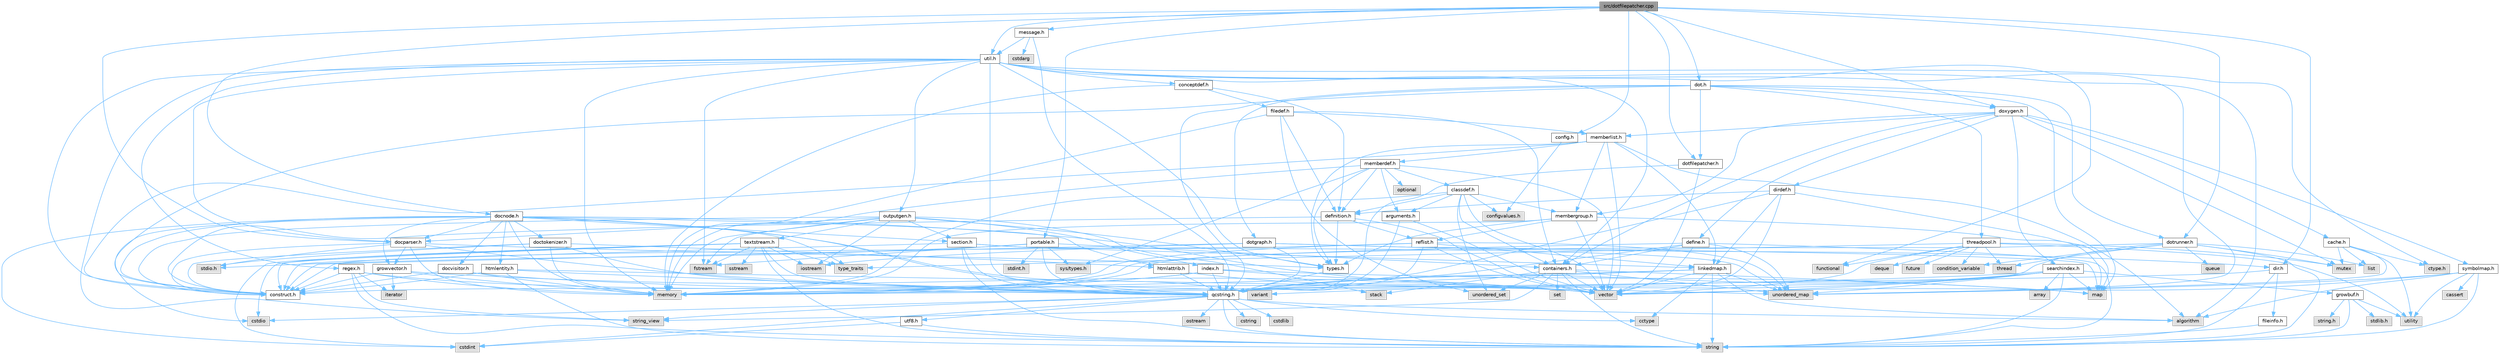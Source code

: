 digraph "src/dotfilepatcher.cpp"
{
 // INTERACTIVE_SVG=YES
 // LATEX_PDF_SIZE
  bgcolor="transparent";
  edge [fontname=Helvetica,fontsize=10,labelfontname=Helvetica,labelfontsize=10];
  node [fontname=Helvetica,fontsize=10,shape=box,height=0.2,width=0.4];
  Node1 [id="Node000001",label="src/dotfilepatcher.cpp",height=0.2,width=0.4,color="gray40", fillcolor="grey60", style="filled", fontcolor="black",tooltip=" "];
  Node1 -> Node2 [id="edge1_Node000001_Node000002",color="steelblue1",style="solid",tooltip=" "];
  Node2 [id="Node000002",label="dotfilepatcher.h",height=0.2,width=0.4,color="grey40", fillcolor="white", style="filled",URL="$d3/d38/dotfilepatcher_8h.html",tooltip=" "];
  Node2 -> Node3 [id="edge2_Node000002_Node000003",color="steelblue1",style="solid",tooltip=" "];
  Node3 [id="Node000003",label="vector",height=0.2,width=0.4,color="grey60", fillcolor="#E0E0E0", style="filled",tooltip=" "];
  Node2 -> Node4 [id="edge3_Node000002_Node000004",color="steelblue1",style="solid",tooltip=" "];
  Node4 [id="Node000004",label="qcstring.h",height=0.2,width=0.4,color="grey40", fillcolor="white", style="filled",URL="$d7/d5c/qcstring_8h.html",tooltip=" "];
  Node4 -> Node5 [id="edge4_Node000004_Node000005",color="steelblue1",style="solid",tooltip=" "];
  Node5 [id="Node000005",label="string",height=0.2,width=0.4,color="grey60", fillcolor="#E0E0E0", style="filled",tooltip=" "];
  Node4 -> Node6 [id="edge5_Node000004_Node000006",color="steelblue1",style="solid",tooltip=" "];
  Node6 [id="Node000006",label="string_view",height=0.2,width=0.4,color="grey60", fillcolor="#E0E0E0", style="filled",tooltip=" "];
  Node4 -> Node7 [id="edge6_Node000004_Node000007",color="steelblue1",style="solid",tooltip=" "];
  Node7 [id="Node000007",label="algorithm",height=0.2,width=0.4,color="grey60", fillcolor="#E0E0E0", style="filled",tooltip=" "];
  Node4 -> Node8 [id="edge7_Node000004_Node000008",color="steelblue1",style="solid",tooltip=" "];
  Node8 [id="Node000008",label="cctype",height=0.2,width=0.4,color="grey60", fillcolor="#E0E0E0", style="filled",tooltip=" "];
  Node4 -> Node9 [id="edge8_Node000004_Node000009",color="steelblue1",style="solid",tooltip=" "];
  Node9 [id="Node000009",label="cstring",height=0.2,width=0.4,color="grey60", fillcolor="#E0E0E0", style="filled",tooltip=" "];
  Node4 -> Node10 [id="edge9_Node000004_Node000010",color="steelblue1",style="solid",tooltip=" "];
  Node10 [id="Node000010",label="cstdio",height=0.2,width=0.4,color="grey60", fillcolor="#E0E0E0", style="filled",tooltip=" "];
  Node4 -> Node11 [id="edge10_Node000004_Node000011",color="steelblue1",style="solid",tooltip=" "];
  Node11 [id="Node000011",label="cstdlib",height=0.2,width=0.4,color="grey60", fillcolor="#E0E0E0", style="filled",tooltip=" "];
  Node4 -> Node12 [id="edge11_Node000004_Node000012",color="steelblue1",style="solid",tooltip=" "];
  Node12 [id="Node000012",label="cstdint",height=0.2,width=0.4,color="grey60", fillcolor="#E0E0E0", style="filled",tooltip=" "];
  Node4 -> Node13 [id="edge12_Node000004_Node000013",color="steelblue1",style="solid",tooltip=" "];
  Node13 [id="Node000013",label="ostream",height=0.2,width=0.4,color="grey60", fillcolor="#E0E0E0", style="filled",tooltip=" "];
  Node4 -> Node14 [id="edge13_Node000004_Node000014",color="steelblue1",style="solid",tooltip=" "];
  Node14 [id="Node000014",label="utf8.h",height=0.2,width=0.4,color="grey40", fillcolor="white", style="filled",URL="$db/d7c/utf8_8h.html",tooltip="Various UTF8 related helper functions."];
  Node14 -> Node12 [id="edge14_Node000014_Node000012",color="steelblue1",style="solid",tooltip=" "];
  Node14 -> Node5 [id="edge15_Node000014_Node000005",color="steelblue1",style="solid",tooltip=" "];
  Node1 -> Node15 [id="edge16_Node000001_Node000015",color="steelblue1",style="solid",tooltip=" "];
  Node15 [id="Node000015",label="dotrunner.h",height=0.2,width=0.4,color="grey40", fillcolor="white", style="filled",URL="$d2/dd1/dotrunner_8h.html",tooltip=" "];
  Node15 -> Node5 [id="edge17_Node000015_Node000005",color="steelblue1",style="solid",tooltip=" "];
  Node15 -> Node16 [id="edge18_Node000015_Node000016",color="steelblue1",style="solid",tooltip=" "];
  Node16 [id="Node000016",label="thread",height=0.2,width=0.4,color="grey60", fillcolor="#E0E0E0", style="filled",tooltip=" "];
  Node15 -> Node17 [id="edge19_Node000015_Node000017",color="steelblue1",style="solid",tooltip=" "];
  Node17 [id="Node000017",label="list",height=0.2,width=0.4,color="grey60", fillcolor="#E0E0E0", style="filled",tooltip=" "];
  Node15 -> Node18 [id="edge20_Node000015_Node000018",color="steelblue1",style="solid",tooltip=" "];
  Node18 [id="Node000018",label="queue",height=0.2,width=0.4,color="grey60", fillcolor="#E0E0E0", style="filled",tooltip=" "];
  Node15 -> Node19 [id="edge21_Node000015_Node000019",color="steelblue1",style="solid",tooltip=" "];
  Node19 [id="Node000019",label="mutex",height=0.2,width=0.4,color="grey60", fillcolor="#E0E0E0", style="filled",tooltip=" "];
  Node15 -> Node20 [id="edge22_Node000015_Node000020",color="steelblue1",style="solid",tooltip=" "];
  Node20 [id="Node000020",label="condition_variable",height=0.2,width=0.4,color="grey60", fillcolor="#E0E0E0", style="filled",tooltip=" "];
  Node15 -> Node21 [id="edge23_Node000015_Node000021",color="steelblue1",style="solid",tooltip=" "];
  Node21 [id="Node000021",label="memory",height=0.2,width=0.4,color="grey60", fillcolor="#E0E0E0", style="filled",tooltip=" "];
  Node15 -> Node4 [id="edge24_Node000015_Node000004",color="steelblue1",style="solid",tooltip=" "];
  Node1 -> Node22 [id="edge25_Node000001_Node000022",color="steelblue1",style="solid",tooltip=" "];
  Node22 [id="Node000022",label="config.h",height=0.2,width=0.4,color="grey40", fillcolor="white", style="filled",URL="$db/d16/config_8h.html",tooltip=" "];
  Node22 -> Node23 [id="edge26_Node000022_Node000023",color="steelblue1",style="solid",tooltip=" "];
  Node23 [id="Node000023",label="configvalues.h",height=0.2,width=0.4,color="grey60", fillcolor="#E0E0E0", style="filled",tooltip=" "];
  Node1 -> Node24 [id="edge27_Node000001_Node000024",color="steelblue1",style="solid",tooltip=" "];
  Node24 [id="Node000024",label="message.h",height=0.2,width=0.4,color="grey40", fillcolor="white", style="filled",URL="$d2/d0d/message_8h.html",tooltip=" "];
  Node24 -> Node25 [id="edge28_Node000024_Node000025",color="steelblue1",style="solid",tooltip=" "];
  Node25 [id="Node000025",label="cstdarg",height=0.2,width=0.4,color="grey60", fillcolor="#E0E0E0", style="filled",tooltip=" "];
  Node24 -> Node4 [id="edge29_Node000024_Node000004",color="steelblue1",style="solid",tooltip=" "];
  Node24 -> Node26 [id="edge30_Node000024_Node000026",color="steelblue1",style="solid",tooltip=" "];
  Node26 [id="Node000026",label="util.h",height=0.2,width=0.4,color="grey40", fillcolor="white", style="filled",URL="$d8/d3c/util_8h.html",tooltip="A bunch of utility functions."];
  Node26 -> Node21 [id="edge31_Node000026_Node000021",color="steelblue1",style="solid",tooltip=" "];
  Node26 -> Node27 [id="edge32_Node000026_Node000027",color="steelblue1",style="solid",tooltip=" "];
  Node27 [id="Node000027",label="unordered_map",height=0.2,width=0.4,color="grey60", fillcolor="#E0E0E0", style="filled",tooltip=" "];
  Node26 -> Node7 [id="edge33_Node000026_Node000007",color="steelblue1",style="solid",tooltip=" "];
  Node26 -> Node28 [id="edge34_Node000026_Node000028",color="steelblue1",style="solid",tooltip=" "];
  Node28 [id="Node000028",label="functional",height=0.2,width=0.4,color="grey60", fillcolor="#E0E0E0", style="filled",tooltip=" "];
  Node26 -> Node29 [id="edge35_Node000026_Node000029",color="steelblue1",style="solid",tooltip=" "];
  Node29 [id="Node000029",label="fstream",height=0.2,width=0.4,color="grey60", fillcolor="#E0E0E0", style="filled",tooltip=" "];
  Node26 -> Node30 [id="edge36_Node000026_Node000030",color="steelblue1",style="solid",tooltip=" "];
  Node30 [id="Node000030",label="variant",height=0.2,width=0.4,color="grey60", fillcolor="#E0E0E0", style="filled",tooltip=" "];
  Node26 -> Node6 [id="edge37_Node000026_Node000006",color="steelblue1",style="solid",tooltip=" "];
  Node26 -> Node31 [id="edge38_Node000026_Node000031",color="steelblue1",style="solid",tooltip=" "];
  Node31 [id="Node000031",label="ctype.h",height=0.2,width=0.4,color="grey60", fillcolor="#E0E0E0", style="filled",tooltip=" "];
  Node26 -> Node32 [id="edge39_Node000026_Node000032",color="steelblue1",style="solid",tooltip=" "];
  Node32 [id="Node000032",label="types.h",height=0.2,width=0.4,color="grey40", fillcolor="white", style="filled",URL="$d9/d49/types_8h.html",tooltip="This file contains a number of basic enums and types."];
  Node32 -> Node4 [id="edge40_Node000032_Node000004",color="steelblue1",style="solid",tooltip=" "];
  Node26 -> Node33 [id="edge41_Node000026_Node000033",color="steelblue1",style="solid",tooltip=" "];
  Node33 [id="Node000033",label="docparser.h",height=0.2,width=0.4,color="grey40", fillcolor="white", style="filled",URL="$de/d9c/docparser_8h.html",tooltip=" "];
  Node33 -> Node34 [id="edge42_Node000033_Node000034",color="steelblue1",style="solid",tooltip=" "];
  Node34 [id="Node000034",label="stdio.h",height=0.2,width=0.4,color="grey60", fillcolor="#E0E0E0", style="filled",tooltip=" "];
  Node33 -> Node21 [id="edge43_Node000033_Node000021",color="steelblue1",style="solid",tooltip=" "];
  Node33 -> Node4 [id="edge44_Node000033_Node000004",color="steelblue1",style="solid",tooltip=" "];
  Node33 -> Node35 [id="edge45_Node000033_Node000035",color="steelblue1",style="solid",tooltip=" "];
  Node35 [id="Node000035",label="growvector.h",height=0.2,width=0.4,color="grey40", fillcolor="white", style="filled",URL="$d7/d50/growvector_8h.html",tooltip=" "];
  Node35 -> Node3 [id="edge46_Node000035_Node000003",color="steelblue1",style="solid",tooltip=" "];
  Node35 -> Node21 [id="edge47_Node000035_Node000021",color="steelblue1",style="solid",tooltip=" "];
  Node35 -> Node36 [id="edge48_Node000035_Node000036",color="steelblue1",style="solid",tooltip=" "];
  Node36 [id="Node000036",label="iterator",height=0.2,width=0.4,color="grey60", fillcolor="#E0E0E0", style="filled",tooltip=" "];
  Node35 -> Node37 [id="edge49_Node000035_Node000037",color="steelblue1",style="solid",tooltip=" "];
  Node37 [id="Node000037",label="construct.h",height=0.2,width=0.4,color="grey40", fillcolor="white", style="filled",URL="$d7/dfc/construct_8h.html",tooltip=" "];
  Node33 -> Node37 [id="edge50_Node000033_Node000037",color="steelblue1",style="solid",tooltip=" "];
  Node33 -> Node32 [id="edge51_Node000033_Node000032",color="steelblue1",style="solid",tooltip=" "];
  Node26 -> Node38 [id="edge52_Node000026_Node000038",color="steelblue1",style="solid",tooltip=" "];
  Node38 [id="Node000038",label="containers.h",height=0.2,width=0.4,color="grey40", fillcolor="white", style="filled",URL="$d5/d75/containers_8h.html",tooltip=" "];
  Node38 -> Node3 [id="edge53_Node000038_Node000003",color="steelblue1",style="solid",tooltip=" "];
  Node38 -> Node5 [id="edge54_Node000038_Node000005",color="steelblue1",style="solid",tooltip=" "];
  Node38 -> Node6 [id="edge55_Node000038_Node000006",color="steelblue1",style="solid",tooltip=" "];
  Node38 -> Node39 [id="edge56_Node000038_Node000039",color="steelblue1",style="solid",tooltip=" "];
  Node39 [id="Node000039",label="set",height=0.2,width=0.4,color="grey60", fillcolor="#E0E0E0", style="filled",tooltip=" "];
  Node38 -> Node40 [id="edge57_Node000038_Node000040",color="steelblue1",style="solid",tooltip=" "];
  Node40 [id="Node000040",label="map",height=0.2,width=0.4,color="grey60", fillcolor="#E0E0E0", style="filled",tooltip=" "];
  Node38 -> Node41 [id="edge58_Node000038_Node000041",color="steelblue1",style="solid",tooltip=" "];
  Node41 [id="Node000041",label="unordered_set",height=0.2,width=0.4,color="grey60", fillcolor="#E0E0E0", style="filled",tooltip=" "];
  Node38 -> Node27 [id="edge59_Node000038_Node000027",color="steelblue1",style="solid",tooltip=" "];
  Node38 -> Node42 [id="edge60_Node000038_Node000042",color="steelblue1",style="solid",tooltip=" "];
  Node42 [id="Node000042",label="stack",height=0.2,width=0.4,color="grey60", fillcolor="#E0E0E0", style="filled",tooltip=" "];
  Node26 -> Node43 [id="edge61_Node000026_Node000043",color="steelblue1",style="solid",tooltip=" "];
  Node43 [id="Node000043",label="outputgen.h",height=0.2,width=0.4,color="grey40", fillcolor="white", style="filled",URL="$df/d06/outputgen_8h.html",tooltip=" "];
  Node43 -> Node21 [id="edge62_Node000043_Node000021",color="steelblue1",style="solid",tooltip=" "];
  Node43 -> Node42 [id="edge63_Node000043_Node000042",color="steelblue1",style="solid",tooltip=" "];
  Node43 -> Node44 [id="edge64_Node000043_Node000044",color="steelblue1",style="solid",tooltip=" "];
  Node44 [id="Node000044",label="iostream",height=0.2,width=0.4,color="grey60", fillcolor="#E0E0E0", style="filled",tooltip=" "];
  Node43 -> Node29 [id="edge65_Node000043_Node000029",color="steelblue1",style="solid",tooltip=" "];
  Node43 -> Node32 [id="edge66_Node000043_Node000032",color="steelblue1",style="solid",tooltip=" "];
  Node43 -> Node45 [id="edge67_Node000043_Node000045",color="steelblue1",style="solid",tooltip=" "];
  Node45 [id="Node000045",label="index.h",height=0.2,width=0.4,color="grey40", fillcolor="white", style="filled",URL="$d1/db5/index_8h.html",tooltip=" "];
  Node45 -> Node21 [id="edge68_Node000045_Node000021",color="steelblue1",style="solid",tooltip=" "];
  Node45 -> Node3 [id="edge69_Node000045_Node000003",color="steelblue1",style="solid",tooltip=" "];
  Node45 -> Node40 [id="edge70_Node000045_Node000040",color="steelblue1",style="solid",tooltip=" "];
  Node45 -> Node4 [id="edge71_Node000045_Node000004",color="steelblue1",style="solid",tooltip=" "];
  Node45 -> Node37 [id="edge72_Node000045_Node000037",color="steelblue1",style="solid",tooltip=" "];
  Node43 -> Node46 [id="edge73_Node000043_Node000046",color="steelblue1",style="solid",tooltip=" "];
  Node46 [id="Node000046",label="section.h",height=0.2,width=0.4,color="grey40", fillcolor="white", style="filled",URL="$d1/d2a/section_8h.html",tooltip=" "];
  Node46 -> Node5 [id="edge74_Node000046_Node000005",color="steelblue1",style="solid",tooltip=" "];
  Node46 -> Node27 [id="edge75_Node000046_Node000027",color="steelblue1",style="solid",tooltip=" "];
  Node46 -> Node4 [id="edge76_Node000046_Node000004",color="steelblue1",style="solid",tooltip=" "];
  Node46 -> Node47 [id="edge77_Node000046_Node000047",color="steelblue1",style="solid",tooltip=" "];
  Node47 [id="Node000047",label="linkedmap.h",height=0.2,width=0.4,color="grey40", fillcolor="white", style="filled",URL="$da/de1/linkedmap_8h.html",tooltip=" "];
  Node47 -> Node27 [id="edge78_Node000047_Node000027",color="steelblue1",style="solid",tooltip=" "];
  Node47 -> Node3 [id="edge79_Node000047_Node000003",color="steelblue1",style="solid",tooltip=" "];
  Node47 -> Node21 [id="edge80_Node000047_Node000021",color="steelblue1",style="solid",tooltip=" "];
  Node47 -> Node5 [id="edge81_Node000047_Node000005",color="steelblue1",style="solid",tooltip=" "];
  Node47 -> Node7 [id="edge82_Node000047_Node000007",color="steelblue1",style="solid",tooltip=" "];
  Node47 -> Node8 [id="edge83_Node000047_Node000008",color="steelblue1",style="solid",tooltip=" "];
  Node47 -> Node4 [id="edge84_Node000047_Node000004",color="steelblue1",style="solid",tooltip=" "];
  Node46 -> Node37 [id="edge85_Node000046_Node000037",color="steelblue1",style="solid",tooltip=" "];
  Node43 -> Node48 [id="edge86_Node000043_Node000048",color="steelblue1",style="solid",tooltip=" "];
  Node48 [id="Node000048",label="textstream.h",height=0.2,width=0.4,color="grey40", fillcolor="white", style="filled",URL="$d4/d7d/textstream_8h.html",tooltip=" "];
  Node48 -> Node5 [id="edge87_Node000048_Node000005",color="steelblue1",style="solid",tooltip=" "];
  Node48 -> Node44 [id="edge88_Node000048_Node000044",color="steelblue1",style="solid",tooltip=" "];
  Node48 -> Node49 [id="edge89_Node000048_Node000049",color="steelblue1",style="solid",tooltip=" "];
  Node49 [id="Node000049",label="sstream",height=0.2,width=0.4,color="grey60", fillcolor="#E0E0E0", style="filled",tooltip=" "];
  Node48 -> Node12 [id="edge90_Node000048_Node000012",color="steelblue1",style="solid",tooltip=" "];
  Node48 -> Node10 [id="edge91_Node000048_Node000010",color="steelblue1",style="solid",tooltip=" "];
  Node48 -> Node29 [id="edge92_Node000048_Node000029",color="steelblue1",style="solid",tooltip=" "];
  Node48 -> Node50 [id="edge93_Node000048_Node000050",color="steelblue1",style="solid",tooltip=" "];
  Node50 [id="Node000050",label="type_traits",height=0.2,width=0.4,color="grey60", fillcolor="#E0E0E0", style="filled",tooltip=" "];
  Node48 -> Node4 [id="edge94_Node000048_Node000004",color="steelblue1",style="solid",tooltip=" "];
  Node48 -> Node37 [id="edge95_Node000048_Node000037",color="steelblue1",style="solid",tooltip=" "];
  Node43 -> Node33 [id="edge96_Node000043_Node000033",color="steelblue1",style="solid",tooltip=" "];
  Node43 -> Node37 [id="edge97_Node000043_Node000037",color="steelblue1",style="solid",tooltip=" "];
  Node26 -> Node51 [id="edge98_Node000026_Node000051",color="steelblue1",style="solid",tooltip=" "];
  Node51 [id="Node000051",label="regex.h",height=0.2,width=0.4,color="grey40", fillcolor="white", style="filled",URL="$d1/d21/regex_8h.html",tooltip=" "];
  Node51 -> Node21 [id="edge99_Node000051_Node000021",color="steelblue1",style="solid",tooltip=" "];
  Node51 -> Node5 [id="edge100_Node000051_Node000005",color="steelblue1",style="solid",tooltip=" "];
  Node51 -> Node6 [id="edge101_Node000051_Node000006",color="steelblue1",style="solid",tooltip=" "];
  Node51 -> Node3 [id="edge102_Node000051_Node000003",color="steelblue1",style="solid",tooltip=" "];
  Node51 -> Node36 [id="edge103_Node000051_Node000036",color="steelblue1",style="solid",tooltip=" "];
  Node51 -> Node37 [id="edge104_Node000051_Node000037",color="steelblue1",style="solid",tooltip=" "];
  Node26 -> Node52 [id="edge105_Node000026_Node000052",color="steelblue1",style="solid",tooltip=" "];
  Node52 [id="Node000052",label="conceptdef.h",height=0.2,width=0.4,color="grey40", fillcolor="white", style="filled",URL="$da/df1/conceptdef_8h.html",tooltip=" "];
  Node52 -> Node21 [id="edge106_Node000052_Node000021",color="steelblue1",style="solid",tooltip=" "];
  Node52 -> Node53 [id="edge107_Node000052_Node000053",color="steelblue1",style="solid",tooltip=" "];
  Node53 [id="Node000053",label="definition.h",height=0.2,width=0.4,color="grey40", fillcolor="white", style="filled",URL="$df/da1/definition_8h.html",tooltip=" "];
  Node53 -> Node3 [id="edge108_Node000053_Node000003",color="steelblue1",style="solid",tooltip=" "];
  Node53 -> Node32 [id="edge109_Node000053_Node000032",color="steelblue1",style="solid",tooltip=" "];
  Node53 -> Node54 [id="edge110_Node000053_Node000054",color="steelblue1",style="solid",tooltip=" "];
  Node54 [id="Node000054",label="reflist.h",height=0.2,width=0.4,color="grey40", fillcolor="white", style="filled",URL="$d1/d02/reflist_8h.html",tooltip=" "];
  Node54 -> Node3 [id="edge111_Node000054_Node000003",color="steelblue1",style="solid",tooltip=" "];
  Node54 -> Node27 [id="edge112_Node000054_Node000027",color="steelblue1",style="solid",tooltip=" "];
  Node54 -> Node21 [id="edge113_Node000054_Node000021",color="steelblue1",style="solid",tooltip=" "];
  Node54 -> Node4 [id="edge114_Node000054_Node000004",color="steelblue1",style="solid",tooltip=" "];
  Node54 -> Node47 [id="edge115_Node000054_Node000047",color="steelblue1",style="solid",tooltip=" "];
  Node54 -> Node37 [id="edge116_Node000054_Node000037",color="steelblue1",style="solid",tooltip=" "];
  Node53 -> Node37 [id="edge117_Node000053_Node000037",color="steelblue1",style="solid",tooltip=" "];
  Node52 -> Node55 [id="edge118_Node000052_Node000055",color="steelblue1",style="solid",tooltip=" "];
  Node55 [id="Node000055",label="filedef.h",height=0.2,width=0.4,color="grey40", fillcolor="white", style="filled",URL="$d4/d3a/filedef_8h.html",tooltip=" "];
  Node55 -> Node21 [id="edge119_Node000055_Node000021",color="steelblue1",style="solid",tooltip=" "];
  Node55 -> Node41 [id="edge120_Node000055_Node000041",color="steelblue1",style="solid",tooltip=" "];
  Node55 -> Node53 [id="edge121_Node000055_Node000053",color="steelblue1",style="solid",tooltip=" "];
  Node55 -> Node56 [id="edge122_Node000055_Node000056",color="steelblue1",style="solid",tooltip=" "];
  Node56 [id="Node000056",label="memberlist.h",height=0.2,width=0.4,color="grey40", fillcolor="white", style="filled",URL="$dd/d78/memberlist_8h.html",tooltip=" "];
  Node56 -> Node3 [id="edge123_Node000056_Node000003",color="steelblue1",style="solid",tooltip=" "];
  Node56 -> Node7 [id="edge124_Node000056_Node000007",color="steelblue1",style="solid",tooltip=" "];
  Node56 -> Node57 [id="edge125_Node000056_Node000057",color="steelblue1",style="solid",tooltip=" "];
  Node57 [id="Node000057",label="memberdef.h",height=0.2,width=0.4,color="grey40", fillcolor="white", style="filled",URL="$d4/d46/memberdef_8h.html",tooltip=" "];
  Node57 -> Node3 [id="edge126_Node000057_Node000003",color="steelblue1",style="solid",tooltip=" "];
  Node57 -> Node21 [id="edge127_Node000057_Node000021",color="steelblue1",style="solid",tooltip=" "];
  Node57 -> Node58 [id="edge128_Node000057_Node000058",color="steelblue1",style="solid",tooltip=" "];
  Node58 [id="Node000058",label="optional",height=0.2,width=0.4,color="grey60", fillcolor="#E0E0E0", style="filled",tooltip=" "];
  Node57 -> Node59 [id="edge129_Node000057_Node000059",color="steelblue1",style="solid",tooltip=" "];
  Node59 [id="Node000059",label="sys/types.h",height=0.2,width=0.4,color="grey60", fillcolor="#E0E0E0", style="filled",tooltip=" "];
  Node57 -> Node32 [id="edge130_Node000057_Node000032",color="steelblue1",style="solid",tooltip=" "];
  Node57 -> Node53 [id="edge131_Node000057_Node000053",color="steelblue1",style="solid",tooltip=" "];
  Node57 -> Node60 [id="edge132_Node000057_Node000060",color="steelblue1",style="solid",tooltip=" "];
  Node60 [id="Node000060",label="arguments.h",height=0.2,width=0.4,color="grey40", fillcolor="white", style="filled",URL="$df/d9b/arguments_8h.html",tooltip=" "];
  Node60 -> Node3 [id="edge133_Node000060_Node000003",color="steelblue1",style="solid",tooltip=" "];
  Node60 -> Node4 [id="edge134_Node000060_Node000004",color="steelblue1",style="solid",tooltip=" "];
  Node57 -> Node61 [id="edge135_Node000057_Node000061",color="steelblue1",style="solid",tooltip=" "];
  Node61 [id="Node000061",label="classdef.h",height=0.2,width=0.4,color="grey40", fillcolor="white", style="filled",URL="$d1/da6/classdef_8h.html",tooltip=" "];
  Node61 -> Node21 [id="edge136_Node000061_Node000021",color="steelblue1",style="solid",tooltip=" "];
  Node61 -> Node3 [id="edge137_Node000061_Node000003",color="steelblue1",style="solid",tooltip=" "];
  Node61 -> Node41 [id="edge138_Node000061_Node000041",color="steelblue1",style="solid",tooltip=" "];
  Node61 -> Node38 [id="edge139_Node000061_Node000038",color="steelblue1",style="solid",tooltip=" "];
  Node61 -> Node53 [id="edge140_Node000061_Node000053",color="steelblue1",style="solid",tooltip=" "];
  Node61 -> Node60 [id="edge141_Node000061_Node000060",color="steelblue1",style="solid",tooltip=" "];
  Node61 -> Node62 [id="edge142_Node000061_Node000062",color="steelblue1",style="solid",tooltip=" "];
  Node62 [id="Node000062",label="membergroup.h",height=0.2,width=0.4,color="grey40", fillcolor="white", style="filled",URL="$d9/d11/membergroup_8h.html",tooltip=" "];
  Node62 -> Node3 [id="edge143_Node000062_Node000003",color="steelblue1",style="solid",tooltip=" "];
  Node62 -> Node40 [id="edge144_Node000062_Node000040",color="steelblue1",style="solid",tooltip=" "];
  Node62 -> Node21 [id="edge145_Node000062_Node000021",color="steelblue1",style="solid",tooltip=" "];
  Node62 -> Node32 [id="edge146_Node000062_Node000032",color="steelblue1",style="solid",tooltip=" "];
  Node62 -> Node54 [id="edge147_Node000062_Node000054",color="steelblue1",style="solid",tooltip=" "];
  Node61 -> Node23 [id="edge148_Node000061_Node000023",color="steelblue1",style="solid",tooltip=" "];
  Node56 -> Node47 [id="edge149_Node000056_Node000047",color="steelblue1",style="solid",tooltip=" "];
  Node56 -> Node32 [id="edge150_Node000056_Node000032",color="steelblue1",style="solid",tooltip=" "];
  Node56 -> Node62 [id="edge151_Node000056_Node000062",color="steelblue1",style="solid",tooltip=" "];
  Node56 -> Node37 [id="edge152_Node000056_Node000037",color="steelblue1",style="solid",tooltip=" "];
  Node55 -> Node38 [id="edge153_Node000055_Node000038",color="steelblue1",style="solid",tooltip=" "];
  Node26 -> Node37 [id="edge154_Node000026_Node000037",color="steelblue1",style="solid",tooltip=" "];
  Node1 -> Node33 [id="edge155_Node000001_Node000033",color="steelblue1",style="solid",tooltip=" "];
  Node1 -> Node63 [id="edge156_Node000001_Node000063",color="steelblue1",style="solid",tooltip=" "];
  Node63 [id="Node000063",label="docnode.h",height=0.2,width=0.4,color="grey40", fillcolor="white", style="filled",URL="$de/d2b/docnode_8h.html",tooltip=" "];
  Node63 -> Node10 [id="edge157_Node000063_Node000010",color="steelblue1",style="solid",tooltip=" "];
  Node63 -> Node12 [id="edge158_Node000063_Node000012",color="steelblue1",style="solid",tooltip=" "];
  Node63 -> Node3 [id="edge159_Node000063_Node000003",color="steelblue1",style="solid",tooltip=" "];
  Node63 -> Node21 [id="edge160_Node000063_Node000021",color="steelblue1",style="solid",tooltip=" "];
  Node63 -> Node30 [id="edge161_Node000063_Node000030",color="steelblue1",style="solid",tooltip=" "];
  Node63 -> Node50 [id="edge162_Node000063_Node000050",color="steelblue1",style="solid",tooltip=" "];
  Node63 -> Node4 [id="edge163_Node000063_Node000004",color="steelblue1",style="solid",tooltip=" "];
  Node63 -> Node64 [id="edge164_Node000063_Node000064",color="steelblue1",style="solid",tooltip=" "];
  Node64 [id="Node000064",label="docvisitor.h",height=0.2,width=0.4,color="grey40", fillcolor="white", style="filled",URL="$d2/d3c/docvisitor_8h.html",tooltip=" "];
  Node64 -> Node21 [id="edge165_Node000064_Node000021",color="steelblue1",style="solid",tooltip=" "];
  Node64 -> Node4 [id="edge166_Node000064_Node000004",color="steelblue1",style="solid",tooltip=" "];
  Node64 -> Node37 [id="edge167_Node000064_Node000037",color="steelblue1",style="solid",tooltip=" "];
  Node63 -> Node33 [id="edge168_Node000063_Node000033",color="steelblue1",style="solid",tooltip=" "];
  Node63 -> Node65 [id="edge169_Node000063_Node000065",color="steelblue1",style="solid",tooltip=" "];
  Node65 [id="Node000065",label="htmlattrib.h",height=0.2,width=0.4,color="grey40", fillcolor="white", style="filled",URL="$d0/d73/htmlattrib_8h.html",tooltip=" "];
  Node65 -> Node3 [id="edge170_Node000065_Node000003",color="steelblue1",style="solid",tooltip=" "];
  Node65 -> Node4 [id="edge171_Node000065_Node000004",color="steelblue1",style="solid",tooltip=" "];
  Node63 -> Node66 [id="edge172_Node000063_Node000066",color="steelblue1",style="solid",tooltip=" "];
  Node66 [id="Node000066",label="htmlentity.h",height=0.2,width=0.4,color="grey40", fillcolor="white", style="filled",URL="$db/dc6/htmlentity_8h.html",tooltip=" "];
  Node66 -> Node27 [id="edge173_Node000066_Node000027",color="steelblue1",style="solid",tooltip=" "];
  Node66 -> Node5 [id="edge174_Node000066_Node000005",color="steelblue1",style="solid",tooltip=" "];
  Node66 -> Node4 [id="edge175_Node000066_Node000004",color="steelblue1",style="solid",tooltip=" "];
  Node66 -> Node37 [id="edge176_Node000066_Node000037",color="steelblue1",style="solid",tooltip=" "];
  Node63 -> Node35 [id="edge177_Node000063_Node000035",color="steelblue1",style="solid",tooltip=" "];
  Node63 -> Node46 [id="edge178_Node000063_Node000046",color="steelblue1",style="solid",tooltip=" "];
  Node63 -> Node37 [id="edge179_Node000063_Node000037",color="steelblue1",style="solid",tooltip=" "];
  Node63 -> Node67 [id="edge180_Node000063_Node000067",color="steelblue1",style="solid",tooltip=" "];
  Node67 [id="Node000067",label="doctokenizer.h",height=0.2,width=0.4,color="grey40", fillcolor="white", style="filled",URL="$d0/d0c/doctokenizer_8h.html",tooltip=" "];
  Node67 -> Node34 [id="edge181_Node000067_Node000034",color="steelblue1",style="solid",tooltip=" "];
  Node67 -> Node21 [id="edge182_Node000067_Node000021",color="steelblue1",style="solid",tooltip=" "];
  Node67 -> Node65 [id="edge183_Node000067_Node000065",color="steelblue1",style="solid",tooltip=" "];
  Node67 -> Node4 [id="edge184_Node000067_Node000004",color="steelblue1",style="solid",tooltip=" "];
  Node67 -> Node37 [id="edge185_Node000067_Node000037",color="steelblue1",style="solid",tooltip=" "];
  Node1 -> Node68 [id="edge186_Node000001_Node000068",color="steelblue1",style="solid",tooltip=" "];
  Node68 [id="Node000068",label="doxygen.h",height=0.2,width=0.4,color="grey40", fillcolor="white", style="filled",URL="$d1/da1/doxygen_8h.html",tooltip=" "];
  Node68 -> Node19 [id="edge187_Node000068_Node000019",color="steelblue1",style="solid",tooltip=" "];
  Node68 -> Node38 [id="edge188_Node000068_Node000038",color="steelblue1",style="solid",tooltip=" "];
  Node68 -> Node62 [id="edge189_Node000068_Node000062",color="steelblue1",style="solid",tooltip=" "];
  Node68 -> Node69 [id="edge190_Node000068_Node000069",color="steelblue1",style="solid",tooltip=" "];
  Node69 [id="Node000069",label="dirdef.h",height=0.2,width=0.4,color="grey40", fillcolor="white", style="filled",URL="$d6/d15/dirdef_8h.html",tooltip=" "];
  Node69 -> Node3 [id="edge191_Node000069_Node000003",color="steelblue1",style="solid",tooltip=" "];
  Node69 -> Node40 [id="edge192_Node000069_Node000040",color="steelblue1",style="solid",tooltip=" "];
  Node69 -> Node4 [id="edge193_Node000069_Node000004",color="steelblue1",style="solid",tooltip=" "];
  Node69 -> Node47 [id="edge194_Node000069_Node000047",color="steelblue1",style="solid",tooltip=" "];
  Node69 -> Node53 [id="edge195_Node000069_Node000053",color="steelblue1",style="solid",tooltip=" "];
  Node68 -> Node56 [id="edge196_Node000068_Node000056",color="steelblue1",style="solid",tooltip=" "];
  Node68 -> Node70 [id="edge197_Node000068_Node000070",color="steelblue1",style="solid",tooltip=" "];
  Node70 [id="Node000070",label="define.h",height=0.2,width=0.4,color="grey40", fillcolor="white", style="filled",URL="$df/d67/define_8h.html",tooltip=" "];
  Node70 -> Node3 [id="edge198_Node000070_Node000003",color="steelblue1",style="solid",tooltip=" "];
  Node70 -> Node21 [id="edge199_Node000070_Node000021",color="steelblue1",style="solid",tooltip=" "];
  Node70 -> Node5 [id="edge200_Node000070_Node000005",color="steelblue1",style="solid",tooltip=" "];
  Node70 -> Node27 [id="edge201_Node000070_Node000027",color="steelblue1",style="solid",tooltip=" "];
  Node70 -> Node4 [id="edge202_Node000070_Node000004",color="steelblue1",style="solid",tooltip=" "];
  Node70 -> Node38 [id="edge203_Node000070_Node000038",color="steelblue1",style="solid",tooltip=" "];
  Node68 -> Node71 [id="edge204_Node000068_Node000071",color="steelblue1",style="solid",tooltip=" "];
  Node71 [id="Node000071",label="cache.h",height=0.2,width=0.4,color="grey40", fillcolor="white", style="filled",URL="$d3/d26/cache_8h.html",tooltip=" "];
  Node71 -> Node17 [id="edge205_Node000071_Node000017",color="steelblue1",style="solid",tooltip=" "];
  Node71 -> Node27 [id="edge206_Node000071_Node000027",color="steelblue1",style="solid",tooltip=" "];
  Node71 -> Node19 [id="edge207_Node000071_Node000019",color="steelblue1",style="solid",tooltip=" "];
  Node71 -> Node72 [id="edge208_Node000071_Node000072",color="steelblue1",style="solid",tooltip=" "];
  Node72 [id="Node000072",label="utility",height=0.2,width=0.4,color="grey60", fillcolor="#E0E0E0", style="filled",tooltip=" "];
  Node71 -> Node31 [id="edge209_Node000071_Node000031",color="steelblue1",style="solid",tooltip=" "];
  Node68 -> Node73 [id="edge210_Node000068_Node000073",color="steelblue1",style="solid",tooltip=" "];
  Node73 [id="Node000073",label="symbolmap.h",height=0.2,width=0.4,color="grey40", fillcolor="white", style="filled",URL="$d7/ddd/symbolmap_8h.html",tooltip=" "];
  Node73 -> Node7 [id="edge211_Node000073_Node000007",color="steelblue1",style="solid",tooltip=" "];
  Node73 -> Node27 [id="edge212_Node000073_Node000027",color="steelblue1",style="solid",tooltip=" "];
  Node73 -> Node3 [id="edge213_Node000073_Node000003",color="steelblue1",style="solid",tooltip=" "];
  Node73 -> Node5 [id="edge214_Node000073_Node000005",color="steelblue1",style="solid",tooltip=" "];
  Node73 -> Node72 [id="edge215_Node000073_Node000072",color="steelblue1",style="solid",tooltip=" "];
  Node73 -> Node74 [id="edge216_Node000073_Node000074",color="steelblue1",style="solid",tooltip=" "];
  Node74 [id="Node000074",label="cassert",height=0.2,width=0.4,color="grey60", fillcolor="#E0E0E0", style="filled",tooltip=" "];
  Node68 -> Node75 [id="edge217_Node000068_Node000075",color="steelblue1",style="solid",tooltip=" "];
  Node75 [id="Node000075",label="searchindex.h",height=0.2,width=0.4,color="grey40", fillcolor="white", style="filled",URL="$de/d07/searchindex_8h.html",tooltip="Web server based search engine."];
  Node75 -> Node21 [id="edge218_Node000075_Node000021",color="steelblue1",style="solid",tooltip=" "];
  Node75 -> Node3 [id="edge219_Node000075_Node000003",color="steelblue1",style="solid",tooltip=" "];
  Node75 -> Node40 [id="edge220_Node000075_Node000040",color="steelblue1",style="solid",tooltip=" "];
  Node75 -> Node27 [id="edge221_Node000075_Node000027",color="steelblue1",style="solid",tooltip=" "];
  Node75 -> Node5 [id="edge222_Node000075_Node000005",color="steelblue1",style="solid",tooltip=" "];
  Node75 -> Node76 [id="edge223_Node000075_Node000076",color="steelblue1",style="solid",tooltip=" "];
  Node76 [id="Node000076",label="array",height=0.2,width=0.4,color="grey60", fillcolor="#E0E0E0", style="filled",tooltip=" "];
  Node75 -> Node30 [id="edge224_Node000075_Node000030",color="steelblue1",style="solid",tooltip=" "];
  Node75 -> Node4 [id="edge225_Node000075_Node000004",color="steelblue1",style="solid",tooltip=" "];
  Node75 -> Node77 [id="edge226_Node000075_Node000077",color="steelblue1",style="solid",tooltip=" "];
  Node77 [id="Node000077",label="growbuf.h",height=0.2,width=0.4,color="grey40", fillcolor="white", style="filled",URL="$dd/d72/growbuf_8h.html",tooltip=" "];
  Node77 -> Node72 [id="edge227_Node000077_Node000072",color="steelblue1",style="solid",tooltip=" "];
  Node77 -> Node78 [id="edge228_Node000077_Node000078",color="steelblue1",style="solid",tooltip=" "];
  Node78 [id="Node000078",label="stdlib.h",height=0.2,width=0.4,color="grey60", fillcolor="#E0E0E0", style="filled",tooltip=" "];
  Node77 -> Node79 [id="edge229_Node000077_Node000079",color="steelblue1",style="solid",tooltip=" "];
  Node79 [id="Node000079",label="string.h",height=0.2,width=0.4,color="grey60", fillcolor="#E0E0E0", style="filled",tooltip=" "];
  Node77 -> Node5 [id="edge230_Node000077_Node000005",color="steelblue1",style="solid",tooltip=" "];
  Node1 -> Node26 [id="edge231_Node000001_Node000026",color="steelblue1",style="solid",tooltip=" "];
  Node1 -> Node80 [id="edge232_Node000001_Node000080",color="steelblue1",style="solid",tooltip=" "];
  Node80 [id="Node000080",label="dot.h",height=0.2,width=0.4,color="grey40", fillcolor="white", style="filled",URL="$d6/d4a/dot_8h.html",tooltip=" "];
  Node80 -> Node40 [id="edge233_Node000080_Node000040",color="steelblue1",style="solid",tooltip=" "];
  Node80 -> Node81 [id="edge234_Node000080_Node000081",color="steelblue1",style="solid",tooltip=" "];
  Node81 [id="Node000081",label="threadpool.h",height=0.2,width=0.4,color="grey40", fillcolor="white", style="filled",URL="$d3/d40/threadpool_8h.html",tooltip=" "];
  Node81 -> Node20 [id="edge235_Node000081_Node000020",color="steelblue1",style="solid",tooltip=" "];
  Node81 -> Node82 [id="edge236_Node000081_Node000082",color="steelblue1",style="solid",tooltip=" "];
  Node82 [id="Node000082",label="deque",height=0.2,width=0.4,color="grey60", fillcolor="#E0E0E0", style="filled",tooltip=" "];
  Node81 -> Node28 [id="edge237_Node000081_Node000028",color="steelblue1",style="solid",tooltip=" "];
  Node81 -> Node83 [id="edge238_Node000081_Node000083",color="steelblue1",style="solid",tooltip=" "];
  Node83 [id="Node000083",label="future",height=0.2,width=0.4,color="grey60", fillcolor="#E0E0E0", style="filled",tooltip=" "];
  Node81 -> Node19 [id="edge239_Node000081_Node000019",color="steelblue1",style="solid",tooltip=" "];
  Node81 -> Node16 [id="edge240_Node000081_Node000016",color="steelblue1",style="solid",tooltip=" "];
  Node81 -> Node50 [id="edge241_Node000081_Node000050",color="steelblue1",style="solid",tooltip=" "];
  Node81 -> Node72 [id="edge242_Node000081_Node000072",color="steelblue1",style="solid",tooltip=" "];
  Node81 -> Node3 [id="edge243_Node000081_Node000003",color="steelblue1",style="solid",tooltip=" "];
  Node80 -> Node4 [id="edge244_Node000080_Node000004",color="steelblue1",style="solid",tooltip=" "];
  Node80 -> Node84 [id="edge245_Node000080_Node000084",color="steelblue1",style="solid",tooltip=" "];
  Node84 [id="Node000084",label="dotgraph.h",height=0.2,width=0.4,color="grey40", fillcolor="white", style="filled",URL="$d0/daa/dotgraph_8h.html",tooltip=" "];
  Node84 -> Node44 [id="edge246_Node000084_Node000044",color="steelblue1",style="solid",tooltip=" "];
  Node84 -> Node40 [id="edge247_Node000084_Node000040",color="steelblue1",style="solid",tooltip=" "];
  Node84 -> Node4 [id="edge248_Node000084_Node000004",color="steelblue1",style="solid",tooltip=" "];
  Node84 -> Node85 [id="edge249_Node000084_Node000085",color="steelblue1",style="solid",tooltip=" "];
  Node85 [id="Node000085",label="dir.h",height=0.2,width=0.4,color="grey40", fillcolor="white", style="filled",URL="$df/d9c/dir_8h.html",tooltip=" "];
  Node85 -> Node5 [id="edge250_Node000085_Node000005",color="steelblue1",style="solid",tooltip=" "];
  Node85 -> Node21 [id="edge251_Node000085_Node000021",color="steelblue1",style="solid",tooltip=" "];
  Node85 -> Node86 [id="edge252_Node000085_Node000086",color="steelblue1",style="solid",tooltip=" "];
  Node86 [id="Node000086",label="fileinfo.h",height=0.2,width=0.4,color="grey40", fillcolor="white", style="filled",URL="$df/d45/fileinfo_8h.html",tooltip=" "];
  Node86 -> Node5 [id="edge253_Node000086_Node000005",color="steelblue1",style="solid",tooltip=" "];
  Node84 -> Node37 [id="edge254_Node000084_Node000037",color="steelblue1",style="solid",tooltip=" "];
  Node80 -> Node2 [id="edge255_Node000080_Node000002",color="steelblue1",style="solid",tooltip=" "];
  Node80 -> Node15 [id="edge256_Node000080_Node000015",color="steelblue1",style="solid",tooltip=" "];
  Node80 -> Node68 [id="edge257_Node000080_Node000068",color="steelblue1",style="solid",tooltip=" "];
  Node80 -> Node37 [id="edge258_Node000080_Node000037",color="steelblue1",style="solid",tooltip=" "];
  Node1 -> Node85 [id="edge259_Node000001_Node000085",color="steelblue1",style="solid",tooltip=" "];
  Node1 -> Node87 [id="edge260_Node000001_Node000087",color="steelblue1",style="solid",tooltip=" "];
  Node87 [id="Node000087",label="portable.h",height=0.2,width=0.4,color="grey40", fillcolor="white", style="filled",URL="$d2/de2/portable_8h.html",tooltip="Portable versions of functions that are platform dependent."];
  Node87 -> Node34 [id="edge261_Node000087_Node000034",color="steelblue1",style="solid",tooltip=" "];
  Node87 -> Node59 [id="edge262_Node000087_Node000059",color="steelblue1",style="solid",tooltip=" "];
  Node87 -> Node88 [id="edge263_Node000087_Node000088",color="steelblue1",style="solid",tooltip=" "];
  Node88 [id="Node000088",label="stdint.h",height=0.2,width=0.4,color="grey60", fillcolor="#E0E0E0", style="filled",tooltip=" "];
  Node87 -> Node29 [id="edge264_Node000087_Node000029",color="steelblue1",style="solid",tooltip=" "];
  Node87 -> Node38 [id="edge265_Node000087_Node000038",color="steelblue1",style="solid",tooltip=" "];
  Node87 -> Node4 [id="edge266_Node000087_Node000004",color="steelblue1",style="solid",tooltip=" "];
}
